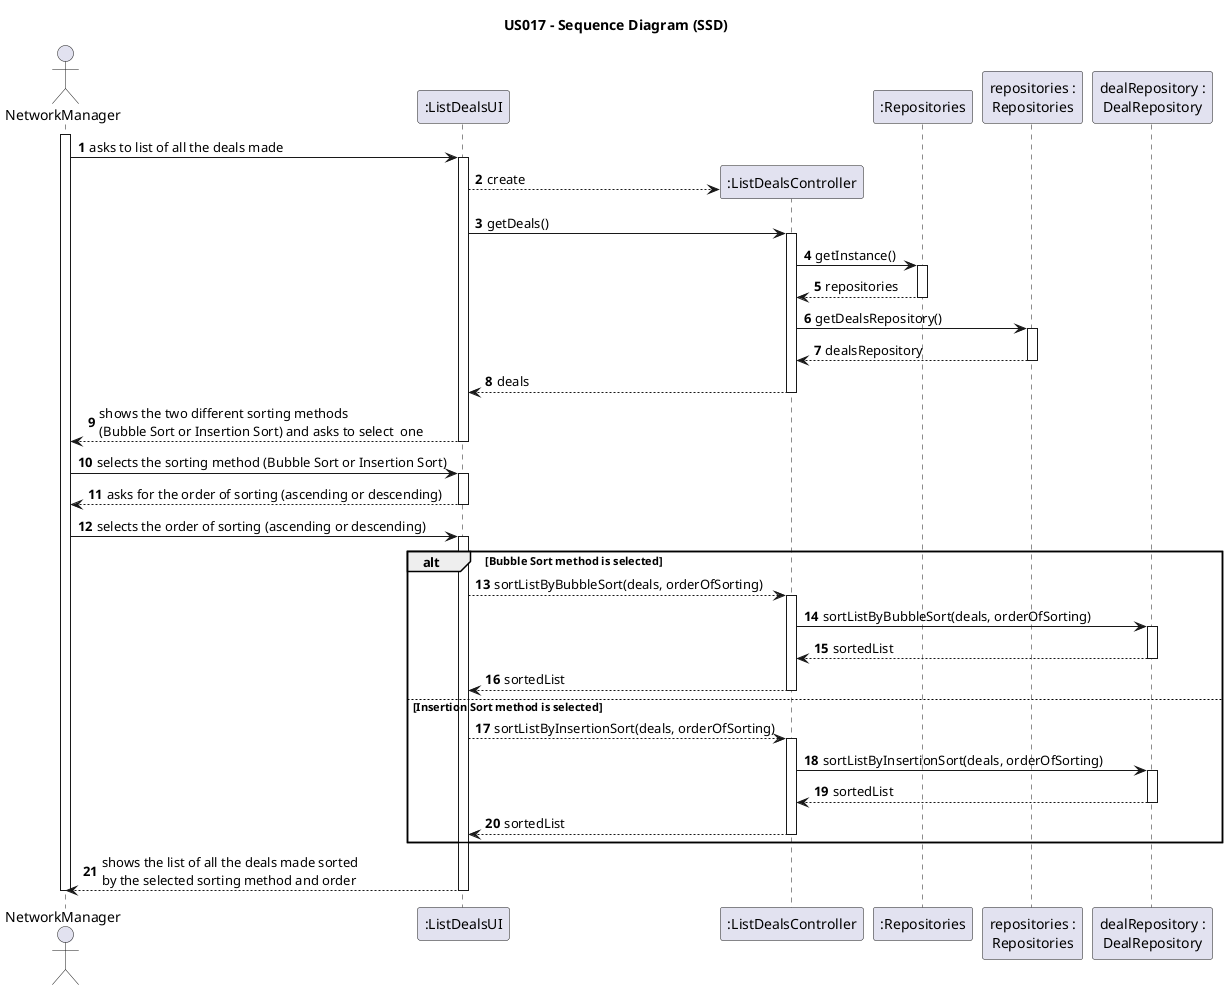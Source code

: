 @startuml
autonumber

title US017 - Sequence Diagram (SSD)

actor "NetworkManager" as NM
participant ":ListDealsUI" as UI
participant ":ListDealsController" as Controller

participant ":Repositories" as PLAT
participant "repositories :\nRepositories" as REP
participant "dealRepository :\nDealRepository" as DR

activate NM

    NM -> UI : asks to list of all the deals made

    activate UI

    UI --> Controller** : create

    UI -> Controller : getDeals()

    activate Controller

    Controller -> PLAT : getInstance()

    activate PLAT

    PLAT --> Controller : repositories

    deactivate PLAT

    Controller -> REP : getDealsRepository()

    activate REP

    REP --> Controller : dealsRepository

    deactivate REP

    Controller --> UI : deals

    deactivate Controller

        UI --> NM : shows the two different sorting methods \n(Bubble Sort or Insertion Sort) and asks to select  one

    deactivate UI

    NM -> UI : selects the sorting method (Bubble Sort or Insertion Sort)

    activate UI

    UI --> NM : asks for the order of sorting (ascending or descending)

    deactivate UI

    NM -> UI : selects the order of sorting (ascending or descending)
     alt Bubble Sort method is selected

        activate UI

        UI --> Controller : sortListByBubbleSort(deals, orderOfSorting)

        activate Controller

        Controller -> DR : sortListByBubbleSort(deals, orderOfSorting)

        activate DR

        DR --> Controller : sortedList

        deactivate DR

        Controller --> UI : sortedList

        deactivate Controller

     else Insertion Sort method is selected

             UI --> Controller : sortListByInsertionSort(deals, orderOfSorting)

             activate Controller

             Controller -> DR : sortListByInsertionSort(deals, orderOfSorting)

             activate DR

             DR --> Controller : sortedList

             deactivate DR

             Controller --> UI : sortedList

             deactivate Controller
     end

    UI --> NM : shows the list of all the deals made sorted \nby the selected sorting method and order

    deactivate UI

deactivate NM

@enduml